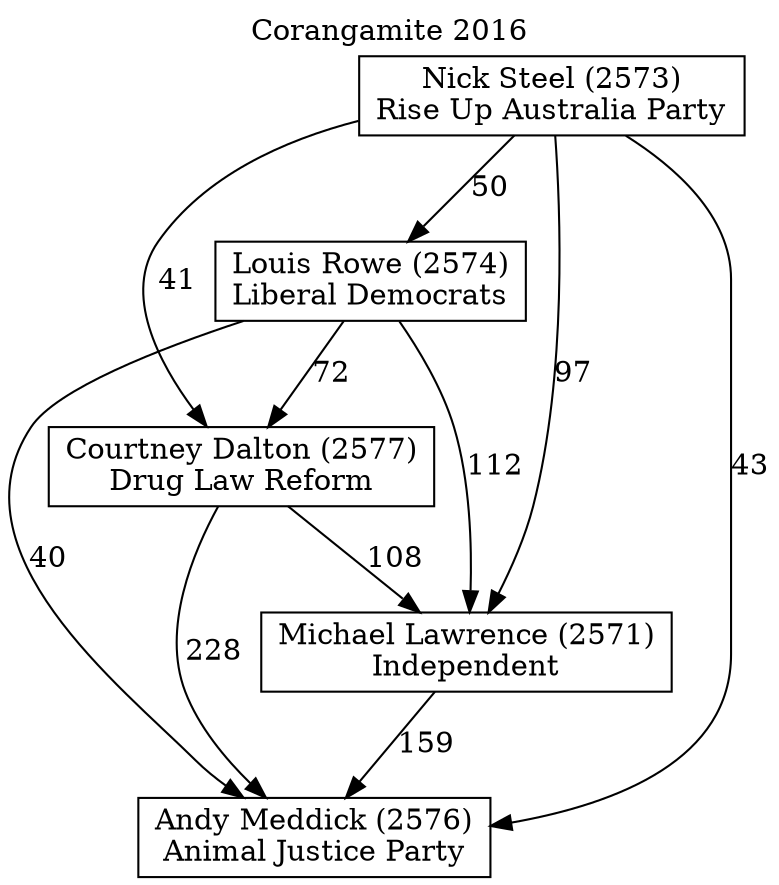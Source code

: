 // House preference flow
digraph "Andy Meddick (2576)_Corangamite_2016" {
	graph [label="Corangamite 2016" labelloc=t mclimit=10]
	node [shape=box]
	"Michael Lawrence (2571)" [label="Michael Lawrence (2571)
Independent"]
	"Nick Steel (2573)" [label="Nick Steel (2573)
Rise Up Australia Party"]
	"Louis Rowe (2574)" [label="Louis Rowe (2574)
Liberal Democrats"]
	"Andy Meddick (2576)" [label="Andy Meddick (2576)
Animal Justice Party"]
	"Courtney Dalton (2577)" [label="Courtney Dalton (2577)
Drug Law Reform"]
	"Courtney Dalton (2577)" -> "Andy Meddick (2576)" [label=228]
	"Nick Steel (2573)" -> "Louis Rowe (2574)" [label=50]
	"Michael Lawrence (2571)" -> "Andy Meddick (2576)" [label=159]
	"Louis Rowe (2574)" -> "Courtney Dalton (2577)" [label=72]
	"Nick Steel (2573)" -> "Michael Lawrence (2571)" [label=97]
	"Louis Rowe (2574)" -> "Andy Meddick (2576)" [label=40]
	"Nick Steel (2573)" -> "Andy Meddick (2576)" [label=43]
	"Courtney Dalton (2577)" -> "Michael Lawrence (2571)" [label=108]
	"Nick Steel (2573)" -> "Courtney Dalton (2577)" [label=41]
	"Louis Rowe (2574)" -> "Michael Lawrence (2571)" [label=112]
}

